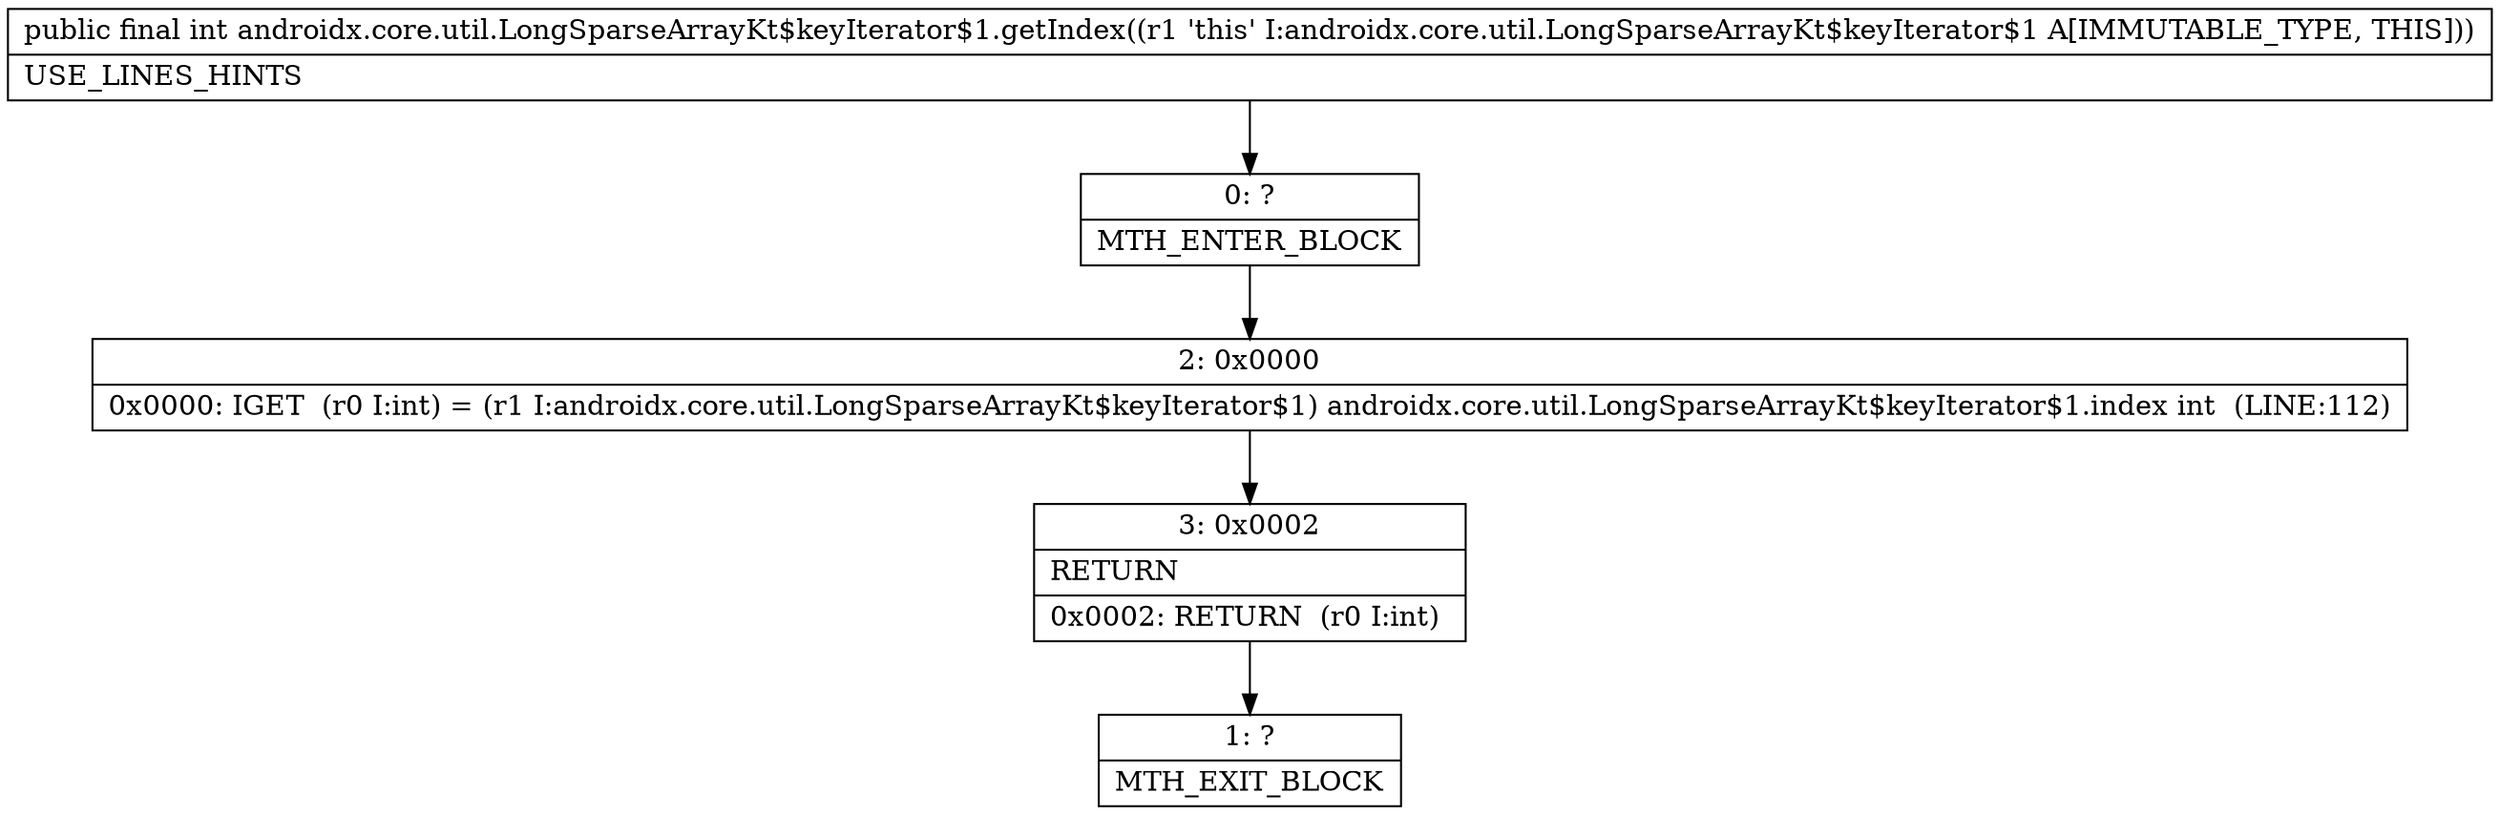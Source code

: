 digraph "CFG forandroidx.core.util.LongSparseArrayKt$keyIterator$1.getIndex()I" {
Node_0 [shape=record,label="{0\:\ ?|MTH_ENTER_BLOCK\l}"];
Node_2 [shape=record,label="{2\:\ 0x0000|0x0000: IGET  (r0 I:int) = (r1 I:androidx.core.util.LongSparseArrayKt$keyIterator$1) androidx.core.util.LongSparseArrayKt$keyIterator$1.index int  (LINE:112)\l}"];
Node_3 [shape=record,label="{3\:\ 0x0002|RETURN\l|0x0002: RETURN  (r0 I:int) \l}"];
Node_1 [shape=record,label="{1\:\ ?|MTH_EXIT_BLOCK\l}"];
MethodNode[shape=record,label="{public final int androidx.core.util.LongSparseArrayKt$keyIterator$1.getIndex((r1 'this' I:androidx.core.util.LongSparseArrayKt$keyIterator$1 A[IMMUTABLE_TYPE, THIS]))  | USE_LINES_HINTS\l}"];
MethodNode -> Node_0;Node_0 -> Node_2;
Node_2 -> Node_3;
Node_3 -> Node_1;
}

